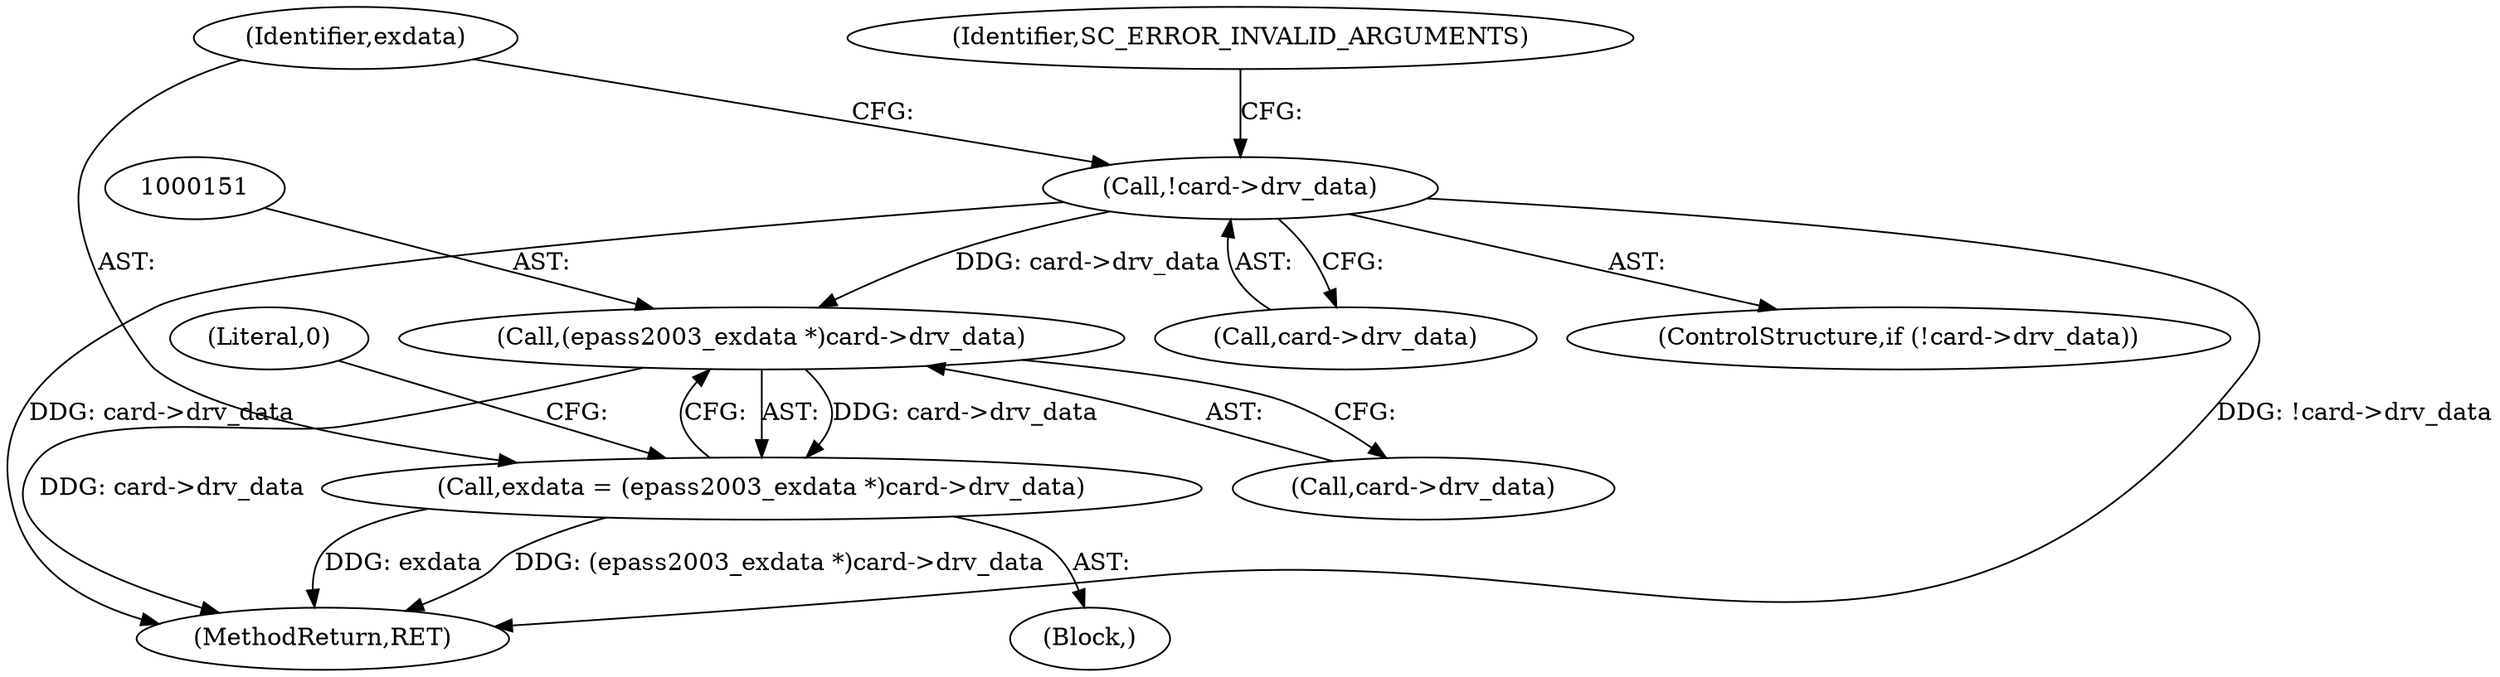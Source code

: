 digraph "0_OpenSC_8fe377e93b4b56060e5bbfb6f3142ceaeca744fa_6@pointer" {
"1000142" [label="(Call,!card->drv_data)"];
"1000150" [label="(Call,(epass2003_exdata *)card->drv_data)"];
"1000148" [label="(Call,exdata = (epass2003_exdata *)card->drv_data)"];
"1000152" [label="(Call,card->drv_data)"];
"1000141" [label="(ControlStructure,if (!card->drv_data))"];
"1000111" [label="(Block,)"];
"1000356" [label="(MethodReturn,RET)"];
"1000150" [label="(Call,(epass2003_exdata *)card->drv_data)"];
"1000158" [label="(Literal,0)"];
"1000142" [label="(Call,!card->drv_data)"];
"1000148" [label="(Call,exdata = (epass2003_exdata *)card->drv_data)"];
"1000149" [label="(Identifier,exdata)"];
"1000147" [label="(Identifier,SC_ERROR_INVALID_ARGUMENTS)"];
"1000143" [label="(Call,card->drv_data)"];
"1000142" -> "1000141"  [label="AST: "];
"1000142" -> "1000143"  [label="CFG: "];
"1000143" -> "1000142"  [label="AST: "];
"1000147" -> "1000142"  [label="CFG: "];
"1000149" -> "1000142"  [label="CFG: "];
"1000142" -> "1000356"  [label="DDG: !card->drv_data"];
"1000142" -> "1000356"  [label="DDG: card->drv_data"];
"1000142" -> "1000150"  [label="DDG: card->drv_data"];
"1000150" -> "1000148"  [label="AST: "];
"1000150" -> "1000152"  [label="CFG: "];
"1000151" -> "1000150"  [label="AST: "];
"1000152" -> "1000150"  [label="AST: "];
"1000148" -> "1000150"  [label="CFG: "];
"1000150" -> "1000356"  [label="DDG: card->drv_data"];
"1000150" -> "1000148"  [label="DDG: card->drv_data"];
"1000148" -> "1000111"  [label="AST: "];
"1000149" -> "1000148"  [label="AST: "];
"1000158" -> "1000148"  [label="CFG: "];
"1000148" -> "1000356"  [label="DDG: exdata"];
"1000148" -> "1000356"  [label="DDG: (epass2003_exdata *)card->drv_data"];
}
